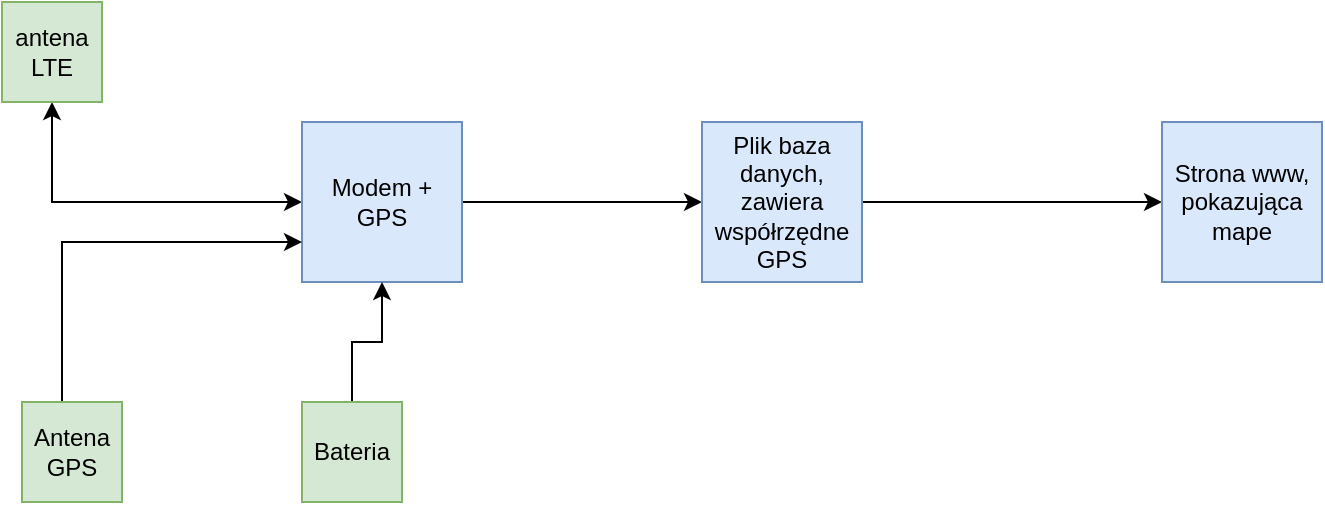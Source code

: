 <mxfile version="21.7.2" type="device">
  <diagram name="Strona-1" id="JoigvequHiqc3GzbZfUr">
    <mxGraphModel dx="2014" dy="1137" grid="1" gridSize="10" guides="1" tooltips="1" connect="1" arrows="1" fold="1" page="1" pageScale="1" pageWidth="827" pageHeight="1169" math="0" shadow="0">
      <root>
        <mxCell id="0" />
        <mxCell id="1" parent="0" />
        <mxCell id="-vcE2ESTU7nkIOKV11oH-3" value="" style="edgeStyle=orthogonalEdgeStyle;rounded=0;orthogonalLoop=1;jettySize=auto;html=1;startArrow=classic;startFill=1;" parent="1" source="-vcE2ESTU7nkIOKV11oH-1" target="-vcE2ESTU7nkIOKV11oH-2" edge="1">
          <mxGeometry relative="1" as="geometry" />
        </mxCell>
        <mxCell id="-vcE2ESTU7nkIOKV11oH-9" value="" style="edgeStyle=orthogonalEdgeStyle;rounded=0;orthogonalLoop=1;jettySize=auto;html=1;" parent="1" source="-vcE2ESTU7nkIOKV11oH-1" target="-vcE2ESTU7nkIOKV11oH-8" edge="1">
          <mxGeometry relative="1" as="geometry" />
        </mxCell>
        <mxCell id="-vcE2ESTU7nkIOKV11oH-1" value="Modem + GPS" style="whiteSpace=wrap;html=1;aspect=fixed;fillColor=#dae8fc;strokeColor=#6c8ebf;" parent="1" vertex="1">
          <mxGeometry x="290" y="250" width="80" height="80" as="geometry" />
        </mxCell>
        <mxCell id="-vcE2ESTU7nkIOKV11oH-2" value="antena LTE" style="whiteSpace=wrap;html=1;aspect=fixed;fillColor=#d5e8d4;strokeColor=#82b366;" parent="1" vertex="1">
          <mxGeometry x="140" y="190" width="50" height="50" as="geometry" />
        </mxCell>
        <mxCell id="-vcE2ESTU7nkIOKV11oH-5" style="edgeStyle=orthogonalEdgeStyle;rounded=0;orthogonalLoop=1;jettySize=auto;html=1;entryX=0;entryY=0.75;entryDx=0;entryDy=0;" parent="1" source="-vcE2ESTU7nkIOKV11oH-4" target="-vcE2ESTU7nkIOKV11oH-1" edge="1">
          <mxGeometry relative="1" as="geometry">
            <Array as="points">
              <mxPoint x="170" y="310" />
            </Array>
          </mxGeometry>
        </mxCell>
        <mxCell id="-vcE2ESTU7nkIOKV11oH-4" value="Antena GPS" style="whiteSpace=wrap;html=1;aspect=fixed;fillColor=#d5e8d4;strokeColor=#82b366;" parent="1" vertex="1">
          <mxGeometry x="150" y="390" width="50" height="50" as="geometry" />
        </mxCell>
        <mxCell id="-vcE2ESTU7nkIOKV11oH-7" value="" style="edgeStyle=orthogonalEdgeStyle;rounded=0;orthogonalLoop=1;jettySize=auto;html=1;" parent="1" source="-vcE2ESTU7nkIOKV11oH-6" target="-vcE2ESTU7nkIOKV11oH-1" edge="1">
          <mxGeometry relative="1" as="geometry" />
        </mxCell>
        <mxCell id="-vcE2ESTU7nkIOKV11oH-6" value="Bateria" style="whiteSpace=wrap;html=1;aspect=fixed;fillColor=#d5e8d4;strokeColor=#82b366;" parent="1" vertex="1">
          <mxGeometry x="290" y="390" width="50" height="50" as="geometry" />
        </mxCell>
        <mxCell id="-vcE2ESTU7nkIOKV11oH-11" value="" style="edgeStyle=orthogonalEdgeStyle;rounded=0;orthogonalLoop=1;jettySize=auto;html=1;" parent="1" source="-vcE2ESTU7nkIOKV11oH-8" target="-vcE2ESTU7nkIOKV11oH-10" edge="1">
          <mxGeometry relative="1" as="geometry" />
        </mxCell>
        <mxCell id="-vcE2ESTU7nkIOKV11oH-8" value="Plik baza danych, zawiera współrzędne GPS" style="whiteSpace=wrap;html=1;aspect=fixed;fillColor=#dae8fc;strokeColor=#6c8ebf;" parent="1" vertex="1">
          <mxGeometry x="490" y="250" width="80" height="80" as="geometry" />
        </mxCell>
        <mxCell id="-vcE2ESTU7nkIOKV11oH-10" value="Strona www, pokazująca mape" style="whiteSpace=wrap;html=1;aspect=fixed;fillColor=#dae8fc;strokeColor=#6c8ebf;" parent="1" vertex="1">
          <mxGeometry x="720" y="250" width="80" height="80" as="geometry" />
        </mxCell>
      </root>
    </mxGraphModel>
  </diagram>
</mxfile>
